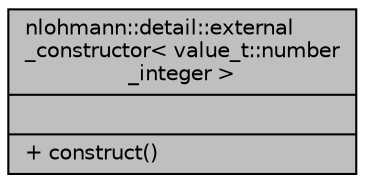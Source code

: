 digraph "nlohmann::detail::external_constructor&lt; value_t::number_integer &gt;"
{
 // INTERACTIVE_SVG=YES
  bgcolor="transparent";
  edge [fontname="Helvetica",fontsize="10",labelfontname="Helvetica",labelfontsize="10"];
  node [fontname="Helvetica",fontsize="10",shape=record];
  Node1 [label="{nlohmann::detail::external\l_constructor\< value_t::number\l_integer \>\n||+ construct()\l}",height=0.2,width=0.4,color="black", fillcolor="grey75", style="filled" fontcolor="black"];
}
